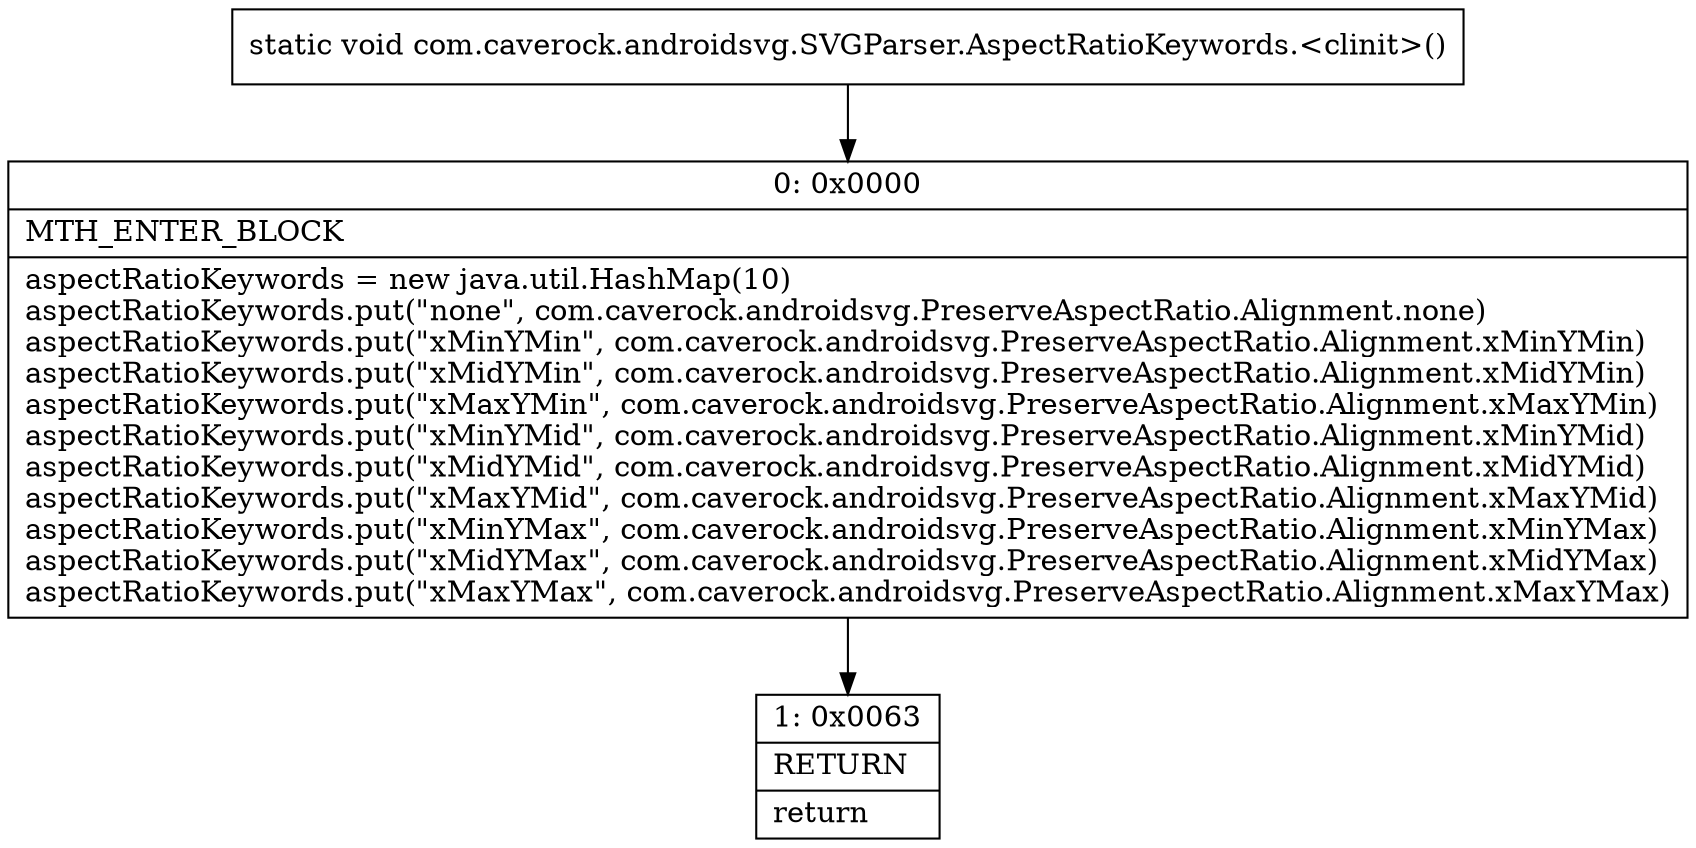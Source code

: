 digraph "CFG forcom.caverock.androidsvg.SVGParser.AspectRatioKeywords.\<clinit\>()V" {
Node_0 [shape=record,label="{0\:\ 0x0000|MTH_ENTER_BLOCK\l|aspectRatioKeywords = new java.util.HashMap(10)\laspectRatioKeywords.put(\"none\", com.caverock.androidsvg.PreserveAspectRatio.Alignment.none)\laspectRatioKeywords.put(\"xMinYMin\", com.caverock.androidsvg.PreserveAspectRatio.Alignment.xMinYMin)\laspectRatioKeywords.put(\"xMidYMin\", com.caverock.androidsvg.PreserveAspectRatio.Alignment.xMidYMin)\laspectRatioKeywords.put(\"xMaxYMin\", com.caverock.androidsvg.PreserveAspectRatio.Alignment.xMaxYMin)\laspectRatioKeywords.put(\"xMinYMid\", com.caverock.androidsvg.PreserveAspectRatio.Alignment.xMinYMid)\laspectRatioKeywords.put(\"xMidYMid\", com.caverock.androidsvg.PreserveAspectRatio.Alignment.xMidYMid)\laspectRatioKeywords.put(\"xMaxYMid\", com.caverock.androidsvg.PreserveAspectRatio.Alignment.xMaxYMid)\laspectRatioKeywords.put(\"xMinYMax\", com.caverock.androidsvg.PreserveAspectRatio.Alignment.xMinYMax)\laspectRatioKeywords.put(\"xMidYMax\", com.caverock.androidsvg.PreserveAspectRatio.Alignment.xMidYMax)\laspectRatioKeywords.put(\"xMaxYMax\", com.caverock.androidsvg.PreserveAspectRatio.Alignment.xMaxYMax)\l}"];
Node_1 [shape=record,label="{1\:\ 0x0063|RETURN\l|return\l}"];
MethodNode[shape=record,label="{static void com.caverock.androidsvg.SVGParser.AspectRatioKeywords.\<clinit\>() }"];
MethodNode -> Node_0;
Node_0 -> Node_1;
}

